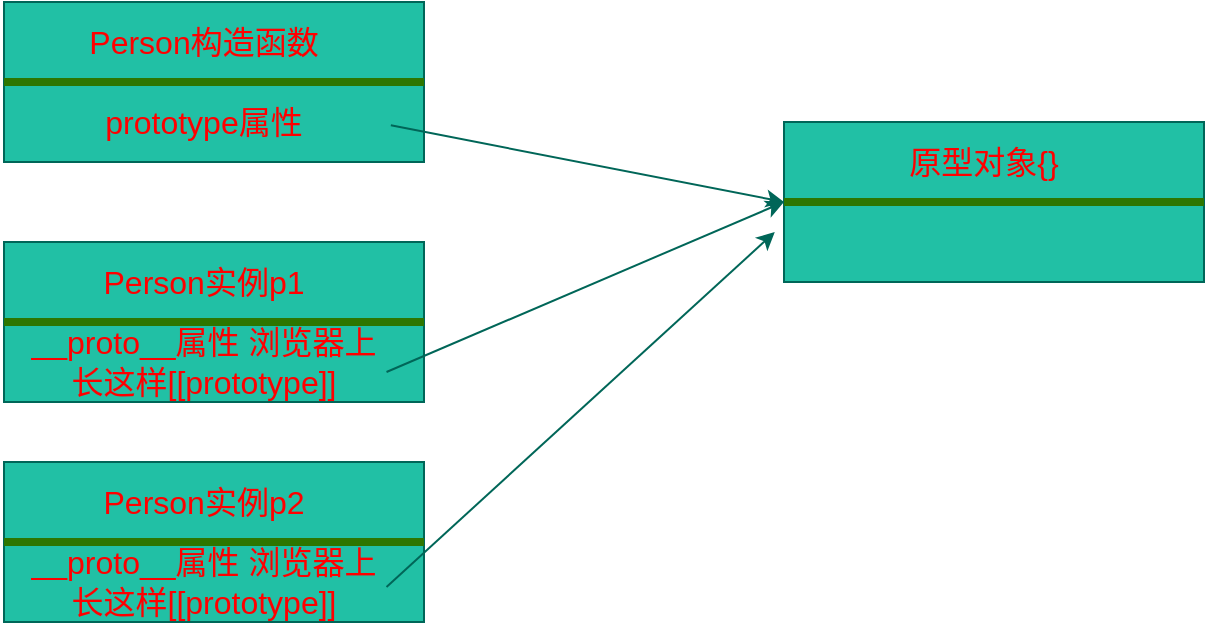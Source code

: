 <mxfile>
    <diagram id="2cK7VlEyaSxhRb0ZOejU" name="第 1 页">
        <mxGraphModel dx="1053" dy="1899" grid="1" gridSize="10" guides="1" tooltips="0" connect="0" arrows="0" fold="1" page="0" pageScale="1" pageWidth="827" pageHeight="1169" background="#ffffff" math="0" shadow="0">
            <root>
                <mxCell id="0"/>
                <mxCell id="1" parent="0"/>
                <mxCell id="32" value="" style="rounded=0;whiteSpace=wrap;html=1;sketch=0;fontSize=16;fontColor=#FF0000;strokeColor=#006658;fillColor=#21C0A5;" parent="1" vertex="1">
                    <mxGeometry x="-300" y="-1240" width="210" height="80" as="geometry"/>
                </mxCell>
                <mxCell id="34" value="" style="line;strokeWidth=4;html=1;perimeter=backbonePerimeter;points=[];outlineConnect=0;rounded=0;sketch=0;fontSize=16;fontColor=#ffffff;fillColor=#60a917;strokeColor=#2D7600;" parent="1" vertex="1">
                    <mxGeometry x="-300" y="-1205" width="210" height="10" as="geometry"/>
                </mxCell>
                <mxCell id="35" value="Person构造函数" style="text;html=1;strokeColor=none;fillColor=none;align=center;verticalAlign=middle;whiteSpace=wrap;rounded=0;sketch=0;fontSize=16;fontColor=#FF0000;" parent="1" vertex="1">
                    <mxGeometry x="-280" y="-1230" width="160" height="20" as="geometry"/>
                </mxCell>
                <mxCell id="36" value="prototype属性" style="text;html=1;strokeColor=none;fillColor=none;align=center;verticalAlign=middle;whiteSpace=wrap;rounded=0;sketch=0;fontSize=16;fontColor=#FF0000;" parent="1" vertex="1">
                    <mxGeometry x="-290" y="-1190" width="180" height="20" as="geometry"/>
                </mxCell>
                <mxCell id="38" value="" style="rounded=0;whiteSpace=wrap;html=1;sketch=0;fontSize=16;fontColor=#FF0000;strokeColor=#006658;fillColor=#21C0A5;" parent="1" vertex="1">
                    <mxGeometry x="-300" y="-1120" width="210" height="80" as="geometry"/>
                </mxCell>
                <mxCell id="39" value="" style="line;strokeWidth=4;html=1;perimeter=backbonePerimeter;points=[];outlineConnect=0;rounded=0;sketch=0;fontSize=16;fontColor=#ffffff;fillColor=#60a917;strokeColor=#2D7600;" parent="1" vertex="1">
                    <mxGeometry x="-300" y="-1085" width="210" height="10" as="geometry"/>
                </mxCell>
                <mxCell id="40" value="Person实例p1" style="text;html=1;strokeColor=none;fillColor=none;align=center;verticalAlign=middle;whiteSpace=wrap;rounded=0;sketch=0;fontSize=16;fontColor=#FF0000;" parent="1" vertex="1">
                    <mxGeometry x="-280" y="-1110" width="160" height="20" as="geometry"/>
                </mxCell>
                <mxCell id="41" value="__proto__属性 浏览器上长这样[[prototype]]" style="text;html=1;strokeColor=none;fillColor=none;align=center;verticalAlign=middle;whiteSpace=wrap;rounded=0;sketch=0;fontSize=16;fontColor=#FF0000;" parent="1" vertex="1">
                    <mxGeometry x="-290" y="-1070" width="180" height="20" as="geometry"/>
                </mxCell>
                <mxCell id="42" value="" style="rounded=0;whiteSpace=wrap;html=1;sketch=0;fontSize=16;fontColor=#FF0000;strokeColor=#006658;fillColor=#21C0A5;" parent="1" vertex="1">
                    <mxGeometry x="90" y="-1180" width="210" height="80" as="geometry"/>
                </mxCell>
                <mxCell id="43" value="" style="line;strokeWidth=4;html=1;perimeter=backbonePerimeter;points=[];outlineConnect=0;rounded=0;sketch=0;fontSize=16;fontColor=#ffffff;fillColor=#60a917;strokeColor=#2D7600;" parent="1" vertex="1">
                    <mxGeometry x="90" y="-1145" width="210" height="10" as="geometry"/>
                </mxCell>
                <mxCell id="44" value="原型对象{}" style="text;html=1;strokeColor=none;fillColor=none;align=center;verticalAlign=middle;whiteSpace=wrap;rounded=0;sketch=0;fontSize=16;fontColor=#FF0000;" parent="1" vertex="1">
                    <mxGeometry x="110" y="-1170" width="160" height="20" as="geometry"/>
                </mxCell>
                <mxCell id="46" value="" style="endArrow=classic;html=1;fontSize=16;fontColor=#FF0000;strokeColor=#006658;fillColor=#21C0A5;exitX=1.019;exitY=0.583;exitDx=0;exitDy=0;exitPerimeter=0;" parent="1" source="36" edge="1">
                    <mxGeometry width="50" height="50" relative="1" as="geometry">
                        <mxPoint x="-30" y="-1140" as="sourcePoint"/>
                        <mxPoint x="90" y="-1140" as="targetPoint"/>
                    </mxGeometry>
                </mxCell>
                <mxCell id="47" value="" style="endArrow=classic;html=1;fontSize=16;fontColor=#FF0000;strokeColor=#006658;fillColor=#21C0A5;exitX=1.007;exitY=0.75;exitDx=0;exitDy=0;exitPerimeter=0;" parent="1" source="41" edge="1">
                    <mxGeometry width="50" height="50" relative="1" as="geometry">
                        <mxPoint x="-30" y="-1140" as="sourcePoint"/>
                        <mxPoint x="90" y="-1140" as="targetPoint"/>
                    </mxGeometry>
                </mxCell>
                <mxCell id="48" value="" style="rounded=0;whiteSpace=wrap;html=1;sketch=0;fontSize=16;fontColor=#FF0000;strokeColor=#006658;fillColor=#21C0A5;" vertex="1" parent="1">
                    <mxGeometry x="-300" y="-1010" width="210" height="80" as="geometry"/>
                </mxCell>
                <mxCell id="49" value="" style="line;strokeWidth=4;html=1;perimeter=backbonePerimeter;points=[];outlineConnect=0;rounded=0;sketch=0;fontSize=16;fontColor=#ffffff;fillColor=#60a917;strokeColor=#2D7600;" vertex="1" parent="1">
                    <mxGeometry x="-300" y="-975" width="210" height="10" as="geometry"/>
                </mxCell>
                <mxCell id="50" value="Person实例p2" style="text;html=1;strokeColor=none;fillColor=none;align=center;verticalAlign=middle;whiteSpace=wrap;rounded=0;sketch=0;fontSize=16;fontColor=#FF0000;" vertex="1" parent="1">
                    <mxGeometry x="-280" y="-1000" width="160" height="20" as="geometry"/>
                </mxCell>
                <mxCell id="51" value="__proto__属性 浏览器上长这样[[prototype]]" style="text;html=1;strokeColor=none;fillColor=none;align=center;verticalAlign=middle;whiteSpace=wrap;rounded=0;sketch=0;fontSize=16;fontColor=#FF0000;" vertex="1" parent="1">
                    <mxGeometry x="-290" y="-960" width="180" height="20" as="geometry"/>
                </mxCell>
                <mxCell id="52" value="" style="endArrow=classic;html=1;fontSize=16;fontColor=#FF0000;strokeColor=#006658;fillColor=#21C0A5;exitX=1.007;exitY=0.75;exitDx=0;exitDy=0;exitPerimeter=0;entryX=-0.022;entryY=0.688;entryDx=0;entryDy=0;entryPerimeter=0;" edge="1" parent="1" target="42">
                    <mxGeometry width="50" height="50" relative="1" as="geometry">
                        <mxPoint x="-108.74" y="-947.5" as="sourcePoint"/>
                        <mxPoint x="90" y="-1032.5" as="targetPoint"/>
                    </mxGeometry>
                </mxCell>
            </root>
        </mxGraphModel>
    </diagram>
</mxfile>